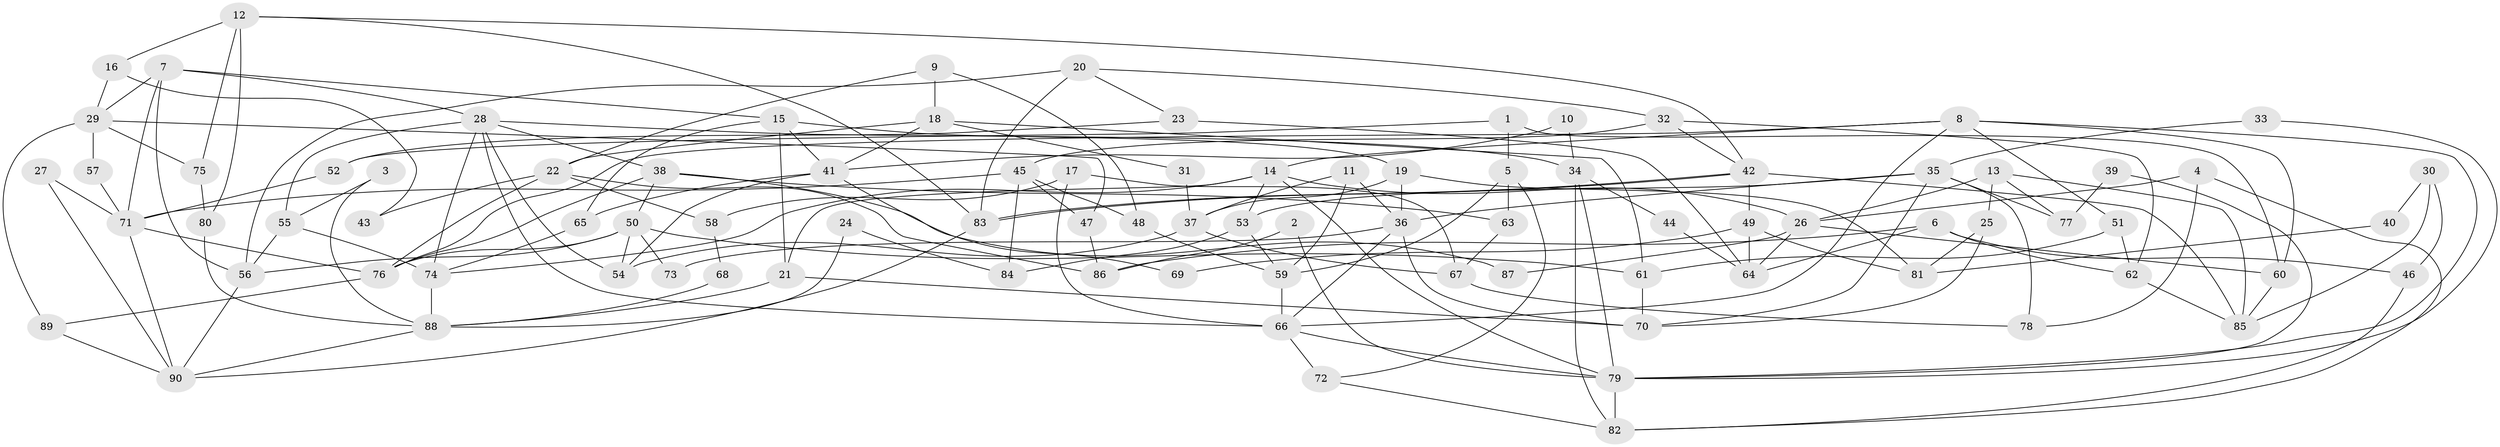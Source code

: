 // coarse degree distribution, {5: 0.1509433962264151, 4: 0.1509433962264151, 2: 0.1320754716981132, 6: 0.09433962264150944, 8: 0.18867924528301888, 7: 0.07547169811320754, 3: 0.1509433962264151, 9: 0.03773584905660377, 10: 0.018867924528301886}
// Generated by graph-tools (version 1.1) at 2025/24/03/03/25 07:24:04]
// undirected, 90 vertices, 180 edges
graph export_dot {
graph [start="1"]
  node [color=gray90,style=filled];
  1;
  2;
  3;
  4;
  5;
  6;
  7;
  8;
  9;
  10;
  11;
  12;
  13;
  14;
  15;
  16;
  17;
  18;
  19;
  20;
  21;
  22;
  23;
  24;
  25;
  26;
  27;
  28;
  29;
  30;
  31;
  32;
  33;
  34;
  35;
  36;
  37;
  38;
  39;
  40;
  41;
  42;
  43;
  44;
  45;
  46;
  47;
  48;
  49;
  50;
  51;
  52;
  53;
  54;
  55;
  56;
  57;
  58;
  59;
  60;
  61;
  62;
  63;
  64;
  65;
  66;
  67;
  68;
  69;
  70;
  71;
  72;
  73;
  74;
  75;
  76;
  77;
  78;
  79;
  80;
  81;
  82;
  83;
  84;
  85;
  86;
  87;
  88;
  89;
  90;
  1 -- 52;
  1 -- 5;
  1 -- 60;
  2 -- 79;
  2 -- 86;
  3 -- 88;
  3 -- 55;
  4 -- 78;
  4 -- 26;
  4 -- 82;
  5 -- 59;
  5 -- 72;
  5 -- 63;
  6 -- 64;
  6 -- 62;
  6 -- 46;
  6 -- 86;
  7 -- 15;
  7 -- 28;
  7 -- 29;
  7 -- 56;
  7 -- 71;
  8 -- 76;
  8 -- 66;
  8 -- 14;
  8 -- 51;
  8 -- 60;
  8 -- 79;
  9 -- 18;
  9 -- 22;
  9 -- 48;
  10 -- 34;
  10 -- 41;
  11 -- 59;
  11 -- 36;
  11 -- 37;
  12 -- 42;
  12 -- 75;
  12 -- 16;
  12 -- 80;
  12 -- 83;
  13 -- 85;
  13 -- 26;
  13 -- 25;
  13 -- 77;
  14 -- 79;
  14 -- 21;
  14 -- 26;
  14 -- 53;
  14 -- 74;
  15 -- 21;
  15 -- 65;
  15 -- 19;
  15 -- 41;
  16 -- 29;
  16 -- 43;
  17 -- 66;
  17 -- 67;
  17 -- 58;
  18 -- 41;
  18 -- 61;
  18 -- 22;
  18 -- 31;
  19 -- 36;
  19 -- 37;
  19 -- 81;
  20 -- 83;
  20 -- 56;
  20 -- 23;
  20 -- 32;
  21 -- 88;
  21 -- 70;
  22 -- 76;
  22 -- 43;
  22 -- 58;
  22 -- 86;
  23 -- 64;
  23 -- 52;
  24 -- 88;
  24 -- 84;
  25 -- 70;
  25 -- 81;
  26 -- 60;
  26 -- 64;
  26 -- 87;
  27 -- 90;
  27 -- 71;
  28 -- 55;
  28 -- 66;
  28 -- 34;
  28 -- 38;
  28 -- 54;
  28 -- 74;
  29 -- 89;
  29 -- 47;
  29 -- 57;
  29 -- 75;
  30 -- 85;
  30 -- 46;
  30 -- 40;
  31 -- 37;
  32 -- 45;
  32 -- 42;
  32 -- 62;
  33 -- 35;
  33 -- 79;
  34 -- 82;
  34 -- 44;
  34 -- 79;
  35 -- 70;
  35 -- 36;
  35 -- 53;
  35 -- 77;
  35 -- 78;
  36 -- 66;
  36 -- 70;
  36 -- 73;
  37 -- 54;
  37 -- 67;
  38 -- 50;
  38 -- 63;
  38 -- 76;
  38 -- 87;
  39 -- 79;
  39 -- 77;
  40 -- 81;
  41 -- 54;
  41 -- 65;
  41 -- 69;
  42 -- 83;
  42 -- 83;
  42 -- 49;
  42 -- 85;
  44 -- 64;
  45 -- 71;
  45 -- 47;
  45 -- 48;
  45 -- 84;
  46 -- 82;
  47 -- 86;
  48 -- 59;
  49 -- 81;
  49 -- 64;
  49 -- 69;
  50 -- 76;
  50 -- 54;
  50 -- 56;
  50 -- 61;
  50 -- 73;
  51 -- 62;
  51 -- 61;
  52 -- 71;
  53 -- 59;
  53 -- 84;
  55 -- 74;
  55 -- 56;
  56 -- 90;
  57 -- 71;
  58 -- 68;
  59 -- 66;
  60 -- 85;
  61 -- 70;
  62 -- 85;
  63 -- 67;
  65 -- 74;
  66 -- 79;
  66 -- 72;
  67 -- 78;
  68 -- 88;
  71 -- 90;
  71 -- 76;
  72 -- 82;
  74 -- 88;
  75 -- 80;
  76 -- 89;
  79 -- 82;
  80 -- 88;
  83 -- 90;
  88 -- 90;
  89 -- 90;
}
